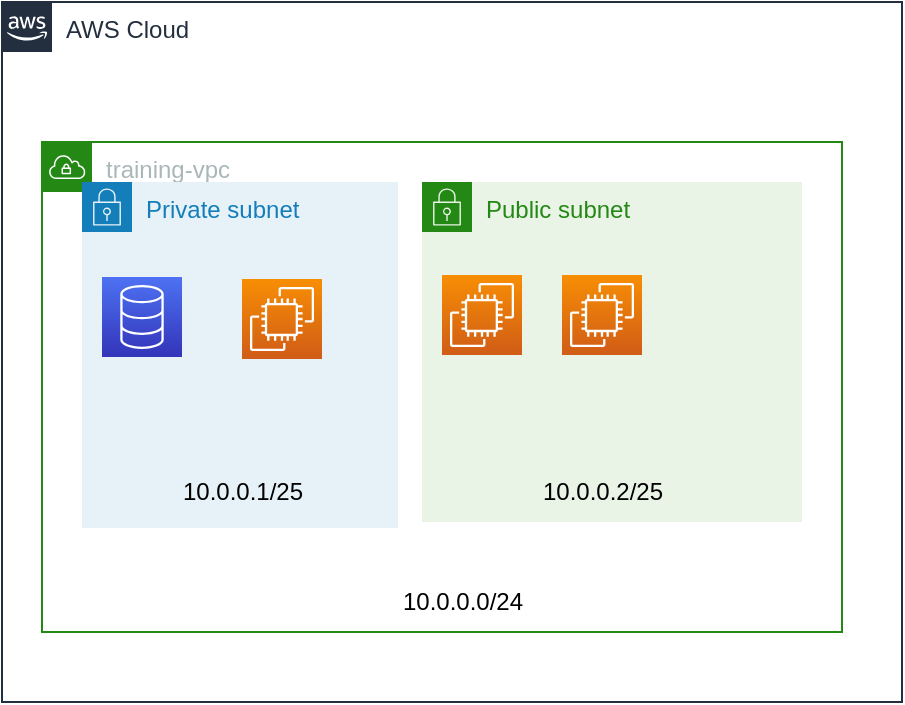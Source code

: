 <mxfile version="20.4.0" type="github"><diagram id="i7ZD8uYvQrOlimjPV3WF" name="Page-1"><mxGraphModel dx="786" dy="506" grid="1" gridSize="10" guides="1" tooltips="1" connect="1" arrows="1" fold="1" page="1" pageScale="1" pageWidth="850" pageHeight="1100" math="0" shadow="0"><root><mxCell id="0"/><mxCell id="1" parent="0"/><mxCell id="xnHVKHuCRuYh5jPkoJgA-1" value="AWS Cloud" style="points=[[0,0],[0.25,0],[0.5,0],[0.75,0],[1,0],[1,0.25],[1,0.5],[1,0.75],[1,1],[0.75,1],[0.5,1],[0.25,1],[0,1],[0,0.75],[0,0.5],[0,0.25]];outlineConnect=0;gradientColor=none;html=1;whiteSpace=wrap;fontSize=12;fontStyle=0;container=1;pointerEvents=0;collapsible=0;recursiveResize=0;shape=mxgraph.aws4.group;grIcon=mxgraph.aws4.group_aws_cloud_alt;strokeColor=#232F3E;fillColor=none;verticalAlign=top;align=left;spacingLeft=30;fontColor=#232F3E;dashed=0;" vertex="1" parent="1"><mxGeometry x="200" y="90" width="450" height="350" as="geometry"/></mxCell><mxCell id="xnHVKHuCRuYh5jPkoJgA-2" value="training-vpc" style="points=[[0,0],[0.25,0],[0.5,0],[0.75,0],[1,0],[1,0.25],[1,0.5],[1,0.75],[1,1],[0.75,1],[0.5,1],[0.25,1],[0,1],[0,0.75],[0,0.5],[0,0.25]];outlineConnect=0;gradientColor=none;html=1;whiteSpace=wrap;fontSize=12;fontStyle=0;container=1;pointerEvents=0;collapsible=0;recursiveResize=0;shape=mxgraph.aws4.group;grIcon=mxgraph.aws4.group_vpc;strokeColor=#248814;fillColor=none;verticalAlign=top;align=left;spacingLeft=30;fontColor=#AAB7B8;dashed=0;" vertex="1" parent="xnHVKHuCRuYh5jPkoJgA-1"><mxGeometry x="20" y="70" width="400" height="245" as="geometry"/></mxCell><mxCell id="xnHVKHuCRuYh5jPkoJgA-3" value="10.0.0.0/24" style="text;html=1;align=center;verticalAlign=middle;resizable=0;points=[];autosize=1;strokeColor=none;fillColor=none;" vertex="1" parent="xnHVKHuCRuYh5jPkoJgA-2"><mxGeometry x="170" y="215" width="80" height="30" as="geometry"/></mxCell><mxCell id="xnHVKHuCRuYh5jPkoJgA-4" value="Private subnet" style="points=[[0,0],[0.25,0],[0.5,0],[0.75,0],[1,0],[1,0.25],[1,0.5],[1,0.75],[1,1],[0.75,1],[0.5,1],[0.25,1],[0,1],[0,0.75],[0,0.5],[0,0.25]];outlineConnect=0;gradientColor=none;html=1;whiteSpace=wrap;fontSize=12;fontStyle=0;container=1;pointerEvents=0;collapsible=0;recursiveResize=0;shape=mxgraph.aws4.group;grIcon=mxgraph.aws4.group_security_group;grStroke=0;strokeColor=#147EBA;fillColor=#E6F2F8;verticalAlign=top;align=left;spacingLeft=30;fontColor=#147EBA;dashed=0;" vertex="1" parent="xnHVKHuCRuYh5jPkoJgA-2"><mxGeometry x="20" y="20" width="158" height="173" as="geometry"/></mxCell><mxCell id="xnHVKHuCRuYh5jPkoJgA-6" value="10.0.0.1/25" style="text;html=1;align=center;verticalAlign=middle;resizable=0;points=[];autosize=1;strokeColor=none;fillColor=none;" vertex="1" parent="xnHVKHuCRuYh5jPkoJgA-4"><mxGeometry x="40" y="140" width="80" height="30" as="geometry"/></mxCell><mxCell id="xnHVKHuCRuYh5jPkoJgA-8" value="" style="sketch=0;points=[[0,0,0],[0.25,0,0],[0.5,0,0],[0.75,0,0],[1,0,0],[0,1,0],[0.25,1,0],[0.5,1,0],[0.75,1,0],[1,1,0],[0,0.25,0],[0,0.5,0],[0,0.75,0],[1,0.25,0],[1,0.5,0],[1,0.75,0]];outlineConnect=0;fontColor=#232F3E;gradientColor=#4D72F3;gradientDirection=north;fillColor=#3334B9;strokeColor=#ffffff;dashed=0;verticalLabelPosition=bottom;verticalAlign=top;align=center;html=1;fontSize=12;fontStyle=0;aspect=fixed;shape=mxgraph.aws4.resourceIcon;resIcon=mxgraph.aws4.database;" vertex="1" parent="xnHVKHuCRuYh5jPkoJgA-4"><mxGeometry x="10" y="47.5" width="40" height="40" as="geometry"/></mxCell><mxCell id="xnHVKHuCRuYh5jPkoJgA-10" value="" style="sketch=0;points=[[0,0,0],[0.25,0,0],[0.5,0,0],[0.75,0,0],[1,0,0],[0,1,0],[0.25,1,0],[0.5,1,0],[0.75,1,0],[1,1,0],[0,0.25,0],[0,0.5,0],[0,0.75,0],[1,0.25,0],[1,0.5,0],[1,0.75,0]];outlineConnect=0;fontColor=#232F3E;gradientColor=#F78E04;gradientDirection=north;fillColor=#D05C17;strokeColor=#ffffff;dashed=0;verticalLabelPosition=bottom;verticalAlign=top;align=center;html=1;fontSize=12;fontStyle=0;shape=mxgraph.aws4.resourceIcon;resIcon=mxgraph.aws4.ec2;" vertex="1" parent="xnHVKHuCRuYh5jPkoJgA-4"><mxGeometry x="80" y="48.5" width="40" height="40" as="geometry"/></mxCell><mxCell id="xnHVKHuCRuYh5jPkoJgA-5" value="Public subnet" style="points=[[0,0],[0.25,0],[0.5,0],[0.75,0],[1,0],[1,0.25],[1,0.5],[1,0.75],[1,1],[0.75,1],[0.5,1],[0.25,1],[0,1],[0,0.75],[0,0.5],[0,0.25]];outlineConnect=0;gradientColor=none;html=1;whiteSpace=wrap;fontSize=12;fontStyle=0;container=1;pointerEvents=0;collapsible=0;recursiveResize=0;shape=mxgraph.aws4.group;grIcon=mxgraph.aws4.group_security_group;grStroke=0;strokeColor=#248814;fillColor=#E9F3E6;verticalAlign=top;align=left;spacingLeft=30;fontColor=#248814;dashed=0;" vertex="1" parent="xnHVKHuCRuYh5jPkoJgA-2"><mxGeometry x="190" y="20" width="190" height="170" as="geometry"/></mxCell><mxCell id="xnHVKHuCRuYh5jPkoJgA-11" value="" style="sketch=0;points=[[0,0,0],[0.25,0,0],[0.5,0,0],[0.75,0,0],[1,0,0],[0,1,0],[0.25,1,0],[0.5,1,0],[0.75,1,0],[1,1,0],[0,0.25,0],[0,0.5,0],[0,0.75,0],[1,0.25,0],[1,0.5,0],[1,0.75,0]];outlineConnect=0;fontColor=#232F3E;gradientColor=#F78E04;gradientDirection=north;fillColor=#D05C17;strokeColor=#ffffff;dashed=0;verticalLabelPosition=bottom;verticalAlign=top;align=center;html=1;fontSize=12;fontStyle=0;aspect=fixed;shape=mxgraph.aws4.resourceIcon;resIcon=mxgraph.aws4.ec2;" vertex="1" parent="xnHVKHuCRuYh5jPkoJgA-5"><mxGeometry x="10" y="46.5" width="40" height="40" as="geometry"/></mxCell><mxCell id="xnHVKHuCRuYh5jPkoJgA-12" value="" style="sketch=0;points=[[0,0,0],[0.25,0,0],[0.5,0,0],[0.75,0,0],[1,0,0],[0,1,0],[0.25,1,0],[0.5,1,0],[0.75,1,0],[1,1,0],[0,0.25,0],[0,0.5,0],[0,0.75,0],[1,0.25,0],[1,0.5,0],[1,0.75,0]];outlineConnect=0;fontColor=#232F3E;gradientColor=#F78E04;gradientDirection=north;fillColor=#D05C17;strokeColor=#ffffff;dashed=0;verticalLabelPosition=bottom;verticalAlign=top;align=center;html=1;fontSize=12;fontStyle=0;aspect=fixed;shape=mxgraph.aws4.resourceIcon;resIcon=mxgraph.aws4.ec2;" vertex="1" parent="xnHVKHuCRuYh5jPkoJgA-5"><mxGeometry x="70" y="46.5" width="40" height="40" as="geometry"/></mxCell><mxCell id="xnHVKHuCRuYh5jPkoJgA-7" value="10.0.0.2/25" style="text;html=1;align=center;verticalAlign=middle;resizable=0;points=[];autosize=1;strokeColor=none;fillColor=none;" vertex="1" parent="xnHVKHuCRuYh5jPkoJgA-5"><mxGeometry x="50" y="140" width="80" height="30" as="geometry"/></mxCell></root></mxGraphModel></diagram></mxfile>